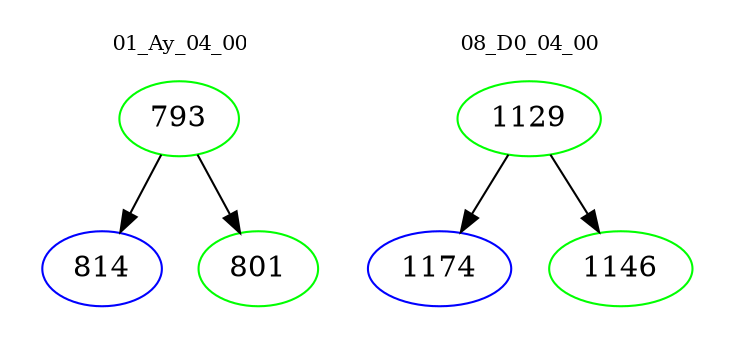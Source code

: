 digraph{
subgraph cluster_0 {
color = white
label = "01_Ay_04_00";
fontsize=10;
T0_793 [label="793", color="green"]
T0_793 -> T0_814 [color="black"]
T0_814 [label="814", color="blue"]
T0_793 -> T0_801 [color="black"]
T0_801 [label="801", color="green"]
}
subgraph cluster_1 {
color = white
label = "08_D0_04_00";
fontsize=10;
T1_1129 [label="1129", color="green"]
T1_1129 -> T1_1174 [color="black"]
T1_1174 [label="1174", color="blue"]
T1_1129 -> T1_1146 [color="black"]
T1_1146 [label="1146", color="green"]
}
}
